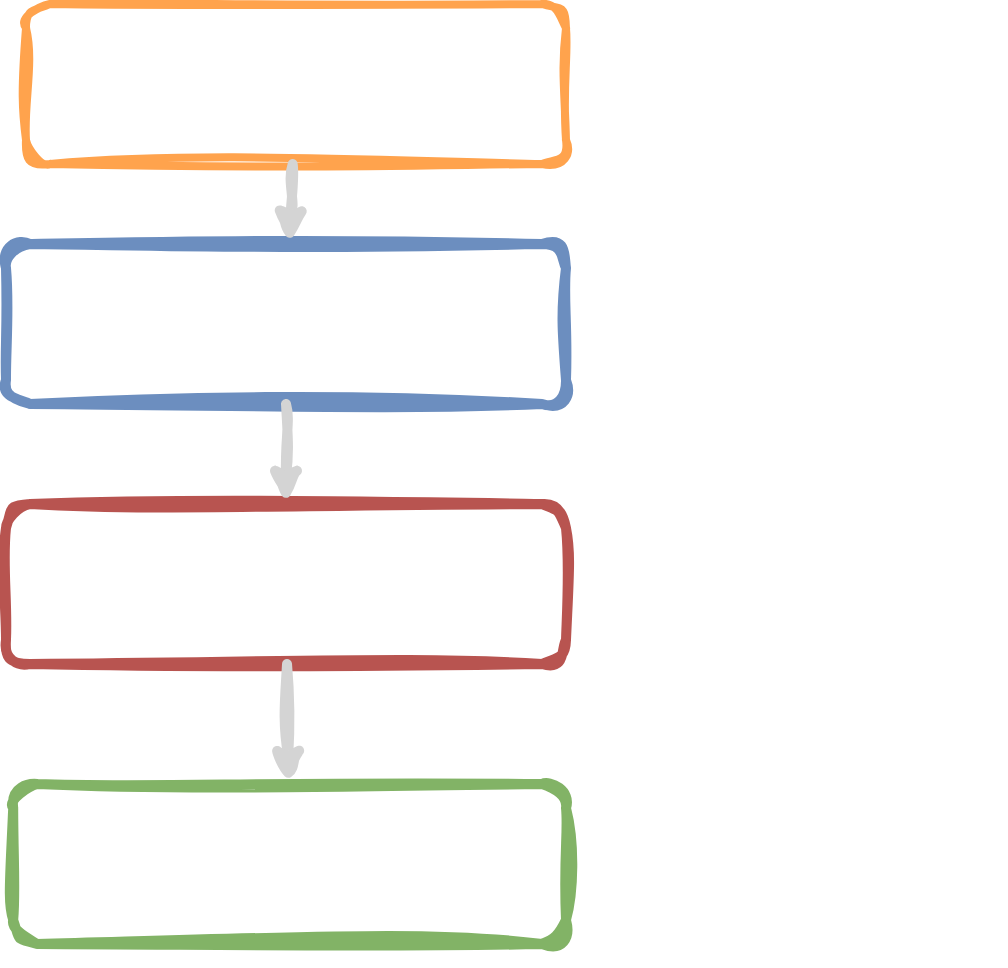 <mxfile version="26.0.14">
  <diagram name="Seite-1" id="0VJdLC_J9bLSd-ELZ-hq">
    <mxGraphModel dx="1050" dy="522" grid="1" gridSize="10" guides="1" tooltips="1" connect="1" arrows="1" fold="1" page="1" pageScale="1" pageWidth="827" pageHeight="1169" math="0" shadow="0">
      <root>
        <mxCell id="0" />
        <mxCell id="1" parent="0" />
        <mxCell id="0lLUbN52D8RDaP7WbQPi-5" value="&lt;font style=&quot;color: rgb(255, 255, 255);&quot;&gt;Designer use native language to describe Use Case&lt;/font&gt;" style="rounded=1;whiteSpace=wrap;html=1;textShadow=0;shadow=0;sketch=1;curveFitting=1;jiggle=2;fillColor=none;strokeColor=light-dark(#ffa34d, #446e2c);strokeWidth=4;fontSize=16;" parent="1" vertex="1">
          <mxGeometry x="60" y="100" width="270" height="80" as="geometry" />
        </mxCell>
        <mxCell id="0lLUbN52D8RDaP7WbQPi-6" value="&lt;font style=&quot;color: light-dark(rgb(255, 255, 255), rgb(237, 237, 237));&quot;&gt;TMF AIVA recommend TMF Open API specifications for this Use Case&lt;/font&gt;" style="rounded=1;whiteSpace=wrap;html=1;textShadow=0;shadow=0;sketch=1;curveFitting=1;jiggle=2;fillColor=none;strokeColor=#6c8ebf;strokeWidth=5;fontSize=16;" parent="1" vertex="1">
          <mxGeometry x="50" y="220" width="280" height="80" as="geometry" />
        </mxCell>
        <mxCell id="0lLUbN52D8RDaP7WbQPi-8" value="&lt;font style=&quot;color: light-dark(rgb(255, 255, 255), rgb(237, 237, 237));&quot;&gt;Recieve List of recommended API from DT Catalog&lt;/font&gt;" style="rounded=1;whiteSpace=wrap;html=1;textShadow=0;shadow=0;sketch=1;curveFitting=1;jiggle=2;fillColor=none;strokeColor=#82b366;strokeWidth=5;fontSize=16;" parent="1" vertex="1">
          <mxGeometry x="53.6" y="490" width="276.4" height="80" as="geometry" />
        </mxCell>
        <mxCell id="0lLUbN52D8RDaP7WbQPi-9" value="&lt;font style=&quot;color: light-dark(rgb(255, 255, 255), rgb(237, 237, 237));&quot;&gt;Use TMF Open API artifacts (user guide, specification) for search in DT API Catalog (Tardis)&lt;/font&gt;" style="rounded=1;whiteSpace=wrap;html=1;textShadow=0;shadow=0;sketch=1;curveFitting=1;jiggle=2;fillColor=none;strokeColor=#b85450;strokeWidth=5;fontSize=16;" parent="1" vertex="1">
          <mxGeometry x="50" y="350" width="280" height="80" as="geometry" />
        </mxCell>
        <mxCell id="0lLUbN52D8RDaP7WbQPi-11" value="" style="endArrow=classic;html=1;rounded=0;textShadow=0;shadow=0;sketch=1;curveFitting=1;jiggle=2;strokeColor=light-dark(#d4d4d4, #ededed);strokeWidth=5;" parent="1" source="0lLUbN52D8RDaP7WbQPi-5" target="0lLUbN52D8RDaP7WbQPi-6" edge="1">
          <mxGeometry width="50" height="50" relative="1" as="geometry">
            <mxPoint x="90" y="380" as="sourcePoint" />
            <mxPoint x="290" y="510" as="targetPoint" />
          </mxGeometry>
        </mxCell>
        <mxCell id="0lLUbN52D8RDaP7WbQPi-13" value="" style="endArrow=classic;html=1;rounded=0;textShadow=0;shadow=0;sketch=1;curveFitting=1;jiggle=2;strokeColor=light-dark(#d4d4d4, #ededed);strokeWidth=5;" parent="1" source="0lLUbN52D8RDaP7WbQPi-6" target="0lLUbN52D8RDaP7WbQPi-9" edge="1">
          <mxGeometry width="50" height="50" relative="1" as="geometry">
            <mxPoint x="90" y="480" as="sourcePoint" />
            <mxPoint x="290" y="510" as="targetPoint" />
          </mxGeometry>
        </mxCell>
        <mxCell id="0lLUbN52D8RDaP7WbQPi-14" value="" style="endArrow=classic;html=1;rounded=0;textShadow=0;shadow=0;sketch=1;curveFitting=1;jiggle=2;strokeColor=light-dark(#d4d4d4, #ededed);strokeWidth=5;" parent="1" source="0lLUbN52D8RDaP7WbQPi-9" target="0lLUbN52D8RDaP7WbQPi-8" edge="1">
          <mxGeometry width="50" height="50" relative="1" as="geometry">
            <mxPoint x="370.0" y="460" as="sourcePoint" />
            <mxPoint x="276.4" y="500" as="targetPoint" />
          </mxGeometry>
        </mxCell>
        <mxCell id="tEaOUzdXcXcMkKaq-RSD-1" value="persona" style="shape=umlActor;verticalLabelPosition=bottom;verticalAlign=top;html=1;outlineConnect=0;strokeColor=light-dark(#ffffff, #ededed);sketch=1;curveFitting=1;jiggle=2;fontColor=light-dark(#ffffff, #ededed);shadow=0;" vertex="1" parent="1">
          <mxGeometry x="378" y="100" width="36" height="60" as="geometry" />
        </mxCell>
        <mxCell id="tEaOUzdXcXcMkKaq-RSD-5" value="persona" style="shape=umlActor;verticalLabelPosition=bottom;verticalAlign=top;html=1;outlineConnect=0;strokeColor=light-dark(#ffffff, #ededed);sketch=1;curveFitting=1;jiggle=2;fontColor=light-dark(#ffffff, #ededed);shadow=0;" vertex="1" parent="1">
          <mxGeometry x="378" y="500" width="36" height="60" as="geometry" />
        </mxCell>
        <mxCell id="tEaOUzdXcXcMkKaq-RSD-6" value="TMF AIVA" style="text;html=1;align=center;verticalAlign=middle;whiteSpace=wrap;rounded=0;fontColor=light-dark(#ffffff, #ededed);fontSize=19;" vertex="1" parent="1">
          <mxGeometry x="360" y="235" width="100" height="50" as="geometry" />
        </mxCell>
        <mxCell id="tEaOUzdXcXcMkKaq-RSD-7" value="Vertex Search Agent" style="text;html=1;align=center;verticalAlign=middle;whiteSpace=wrap;rounded=0;fontColor=light-dark(#ffffff, #ededed);fontSize=19;" vertex="1" parent="1">
          <mxGeometry x="350" y="365" width="200" height="50" as="geometry" />
        </mxCell>
      </root>
    </mxGraphModel>
  </diagram>
</mxfile>
